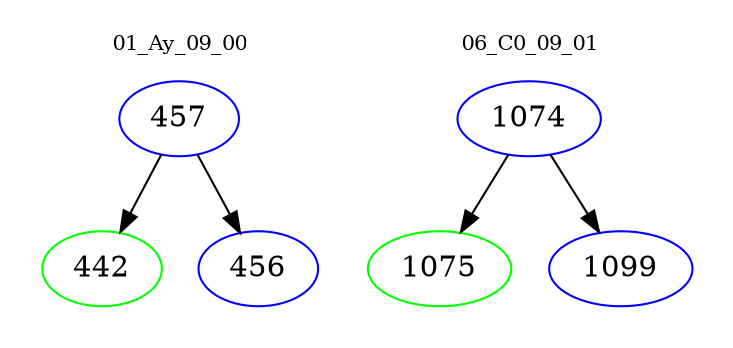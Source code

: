 digraph{
subgraph cluster_0 {
color = white
label = "01_Ay_09_00";
fontsize=10;
T0_457 [label="457", color="blue"]
T0_457 -> T0_442 [color="black"]
T0_442 [label="442", color="green"]
T0_457 -> T0_456 [color="black"]
T0_456 [label="456", color="blue"]
}
subgraph cluster_1 {
color = white
label = "06_C0_09_01";
fontsize=10;
T1_1074 [label="1074", color="blue"]
T1_1074 -> T1_1075 [color="black"]
T1_1075 [label="1075", color="green"]
T1_1074 -> T1_1099 [color="black"]
T1_1099 [label="1099", color="blue"]
}
}
